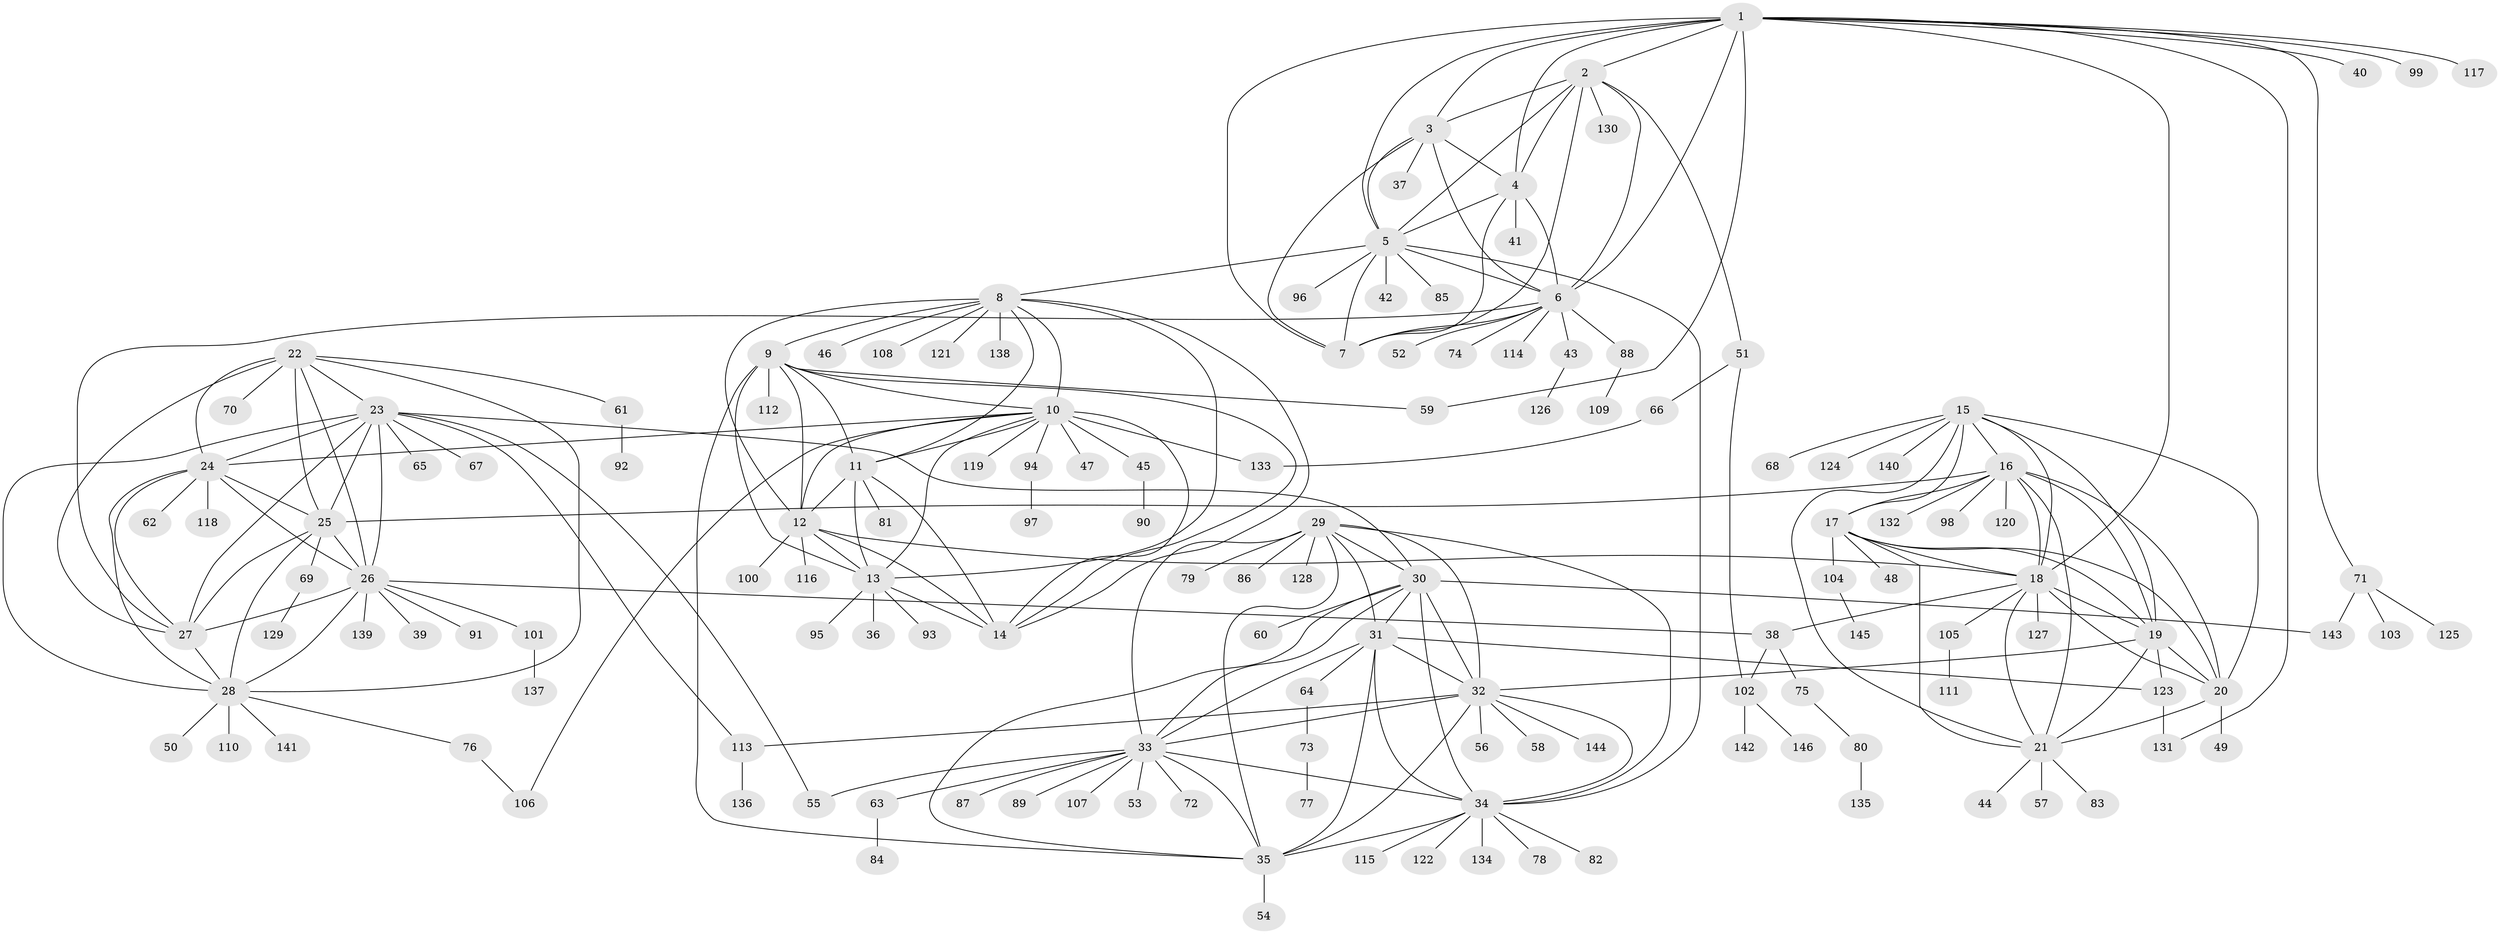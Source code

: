 // coarse degree distribution, {13: 0.011494252873563218, 5: 0.022988505747126436, 9: 0.011494252873563218, 10: 0.04597701149425287, 4: 0.022988505747126436, 7: 0.04597701149425287, 6: 0.034482758620689655, 8: 0.05747126436781609, 11: 0.022988505747126436, 16: 0.011494252873563218, 1: 0.6091954022988506, 2: 0.09195402298850575, 3: 0.011494252873563218}
// Generated by graph-tools (version 1.1) at 2025/19/03/04/25 18:19:44]
// undirected, 146 vertices, 236 edges
graph export_dot {
graph [start="1"]
  node [color=gray90,style=filled];
  1;
  2;
  3;
  4;
  5;
  6;
  7;
  8;
  9;
  10;
  11;
  12;
  13;
  14;
  15;
  16;
  17;
  18;
  19;
  20;
  21;
  22;
  23;
  24;
  25;
  26;
  27;
  28;
  29;
  30;
  31;
  32;
  33;
  34;
  35;
  36;
  37;
  38;
  39;
  40;
  41;
  42;
  43;
  44;
  45;
  46;
  47;
  48;
  49;
  50;
  51;
  52;
  53;
  54;
  55;
  56;
  57;
  58;
  59;
  60;
  61;
  62;
  63;
  64;
  65;
  66;
  67;
  68;
  69;
  70;
  71;
  72;
  73;
  74;
  75;
  76;
  77;
  78;
  79;
  80;
  81;
  82;
  83;
  84;
  85;
  86;
  87;
  88;
  89;
  90;
  91;
  92;
  93;
  94;
  95;
  96;
  97;
  98;
  99;
  100;
  101;
  102;
  103;
  104;
  105;
  106;
  107;
  108;
  109;
  110;
  111;
  112;
  113;
  114;
  115;
  116;
  117;
  118;
  119;
  120;
  121;
  122;
  123;
  124;
  125;
  126;
  127;
  128;
  129;
  130;
  131;
  132;
  133;
  134;
  135;
  136;
  137;
  138;
  139;
  140;
  141;
  142;
  143;
  144;
  145;
  146;
  1 -- 2;
  1 -- 3;
  1 -- 4;
  1 -- 5;
  1 -- 6;
  1 -- 7;
  1 -- 18;
  1 -- 40;
  1 -- 59;
  1 -- 71;
  1 -- 99;
  1 -- 117;
  1 -- 131;
  2 -- 3;
  2 -- 4;
  2 -- 5;
  2 -- 6;
  2 -- 7;
  2 -- 51;
  2 -- 130;
  3 -- 4;
  3 -- 5;
  3 -- 6;
  3 -- 7;
  3 -- 37;
  4 -- 5;
  4 -- 6;
  4 -- 7;
  4 -- 41;
  5 -- 6;
  5 -- 7;
  5 -- 8;
  5 -- 34;
  5 -- 42;
  5 -- 85;
  5 -- 96;
  6 -- 7;
  6 -- 27;
  6 -- 43;
  6 -- 52;
  6 -- 74;
  6 -- 88;
  6 -- 114;
  8 -- 9;
  8 -- 10;
  8 -- 11;
  8 -- 12;
  8 -- 13;
  8 -- 14;
  8 -- 46;
  8 -- 108;
  8 -- 121;
  8 -- 138;
  9 -- 10;
  9 -- 11;
  9 -- 12;
  9 -- 13;
  9 -- 14;
  9 -- 35;
  9 -- 59;
  9 -- 112;
  10 -- 11;
  10 -- 12;
  10 -- 13;
  10 -- 14;
  10 -- 24;
  10 -- 45;
  10 -- 47;
  10 -- 94;
  10 -- 106;
  10 -- 119;
  10 -- 133;
  11 -- 12;
  11 -- 13;
  11 -- 14;
  11 -- 81;
  12 -- 13;
  12 -- 14;
  12 -- 18;
  12 -- 100;
  12 -- 116;
  13 -- 14;
  13 -- 36;
  13 -- 93;
  13 -- 95;
  15 -- 16;
  15 -- 17;
  15 -- 18;
  15 -- 19;
  15 -- 20;
  15 -- 21;
  15 -- 68;
  15 -- 124;
  15 -- 140;
  16 -- 17;
  16 -- 18;
  16 -- 19;
  16 -- 20;
  16 -- 21;
  16 -- 25;
  16 -- 98;
  16 -- 120;
  16 -- 132;
  17 -- 18;
  17 -- 19;
  17 -- 20;
  17 -- 21;
  17 -- 48;
  17 -- 104;
  18 -- 19;
  18 -- 20;
  18 -- 21;
  18 -- 38;
  18 -- 105;
  18 -- 127;
  19 -- 20;
  19 -- 21;
  19 -- 32;
  19 -- 123;
  20 -- 21;
  20 -- 49;
  21 -- 44;
  21 -- 57;
  21 -- 83;
  22 -- 23;
  22 -- 24;
  22 -- 25;
  22 -- 26;
  22 -- 27;
  22 -- 28;
  22 -- 61;
  22 -- 70;
  23 -- 24;
  23 -- 25;
  23 -- 26;
  23 -- 27;
  23 -- 28;
  23 -- 30;
  23 -- 55;
  23 -- 65;
  23 -- 67;
  23 -- 113;
  24 -- 25;
  24 -- 26;
  24 -- 27;
  24 -- 28;
  24 -- 62;
  24 -- 118;
  25 -- 26;
  25 -- 27;
  25 -- 28;
  25 -- 69;
  26 -- 27;
  26 -- 28;
  26 -- 38;
  26 -- 39;
  26 -- 91;
  26 -- 101;
  26 -- 139;
  27 -- 28;
  28 -- 50;
  28 -- 76;
  28 -- 110;
  28 -- 141;
  29 -- 30;
  29 -- 31;
  29 -- 32;
  29 -- 33;
  29 -- 34;
  29 -- 35;
  29 -- 79;
  29 -- 86;
  29 -- 128;
  30 -- 31;
  30 -- 32;
  30 -- 33;
  30 -- 34;
  30 -- 35;
  30 -- 60;
  30 -- 143;
  31 -- 32;
  31 -- 33;
  31 -- 34;
  31 -- 35;
  31 -- 64;
  31 -- 123;
  32 -- 33;
  32 -- 34;
  32 -- 35;
  32 -- 56;
  32 -- 58;
  32 -- 113;
  32 -- 144;
  33 -- 34;
  33 -- 35;
  33 -- 53;
  33 -- 55;
  33 -- 63;
  33 -- 72;
  33 -- 87;
  33 -- 89;
  33 -- 107;
  34 -- 35;
  34 -- 78;
  34 -- 82;
  34 -- 115;
  34 -- 122;
  34 -- 134;
  35 -- 54;
  38 -- 75;
  38 -- 102;
  43 -- 126;
  45 -- 90;
  51 -- 66;
  51 -- 102;
  61 -- 92;
  63 -- 84;
  64 -- 73;
  66 -- 133;
  69 -- 129;
  71 -- 103;
  71 -- 125;
  71 -- 143;
  73 -- 77;
  75 -- 80;
  76 -- 106;
  80 -- 135;
  88 -- 109;
  94 -- 97;
  101 -- 137;
  102 -- 142;
  102 -- 146;
  104 -- 145;
  105 -- 111;
  113 -- 136;
  123 -- 131;
}
